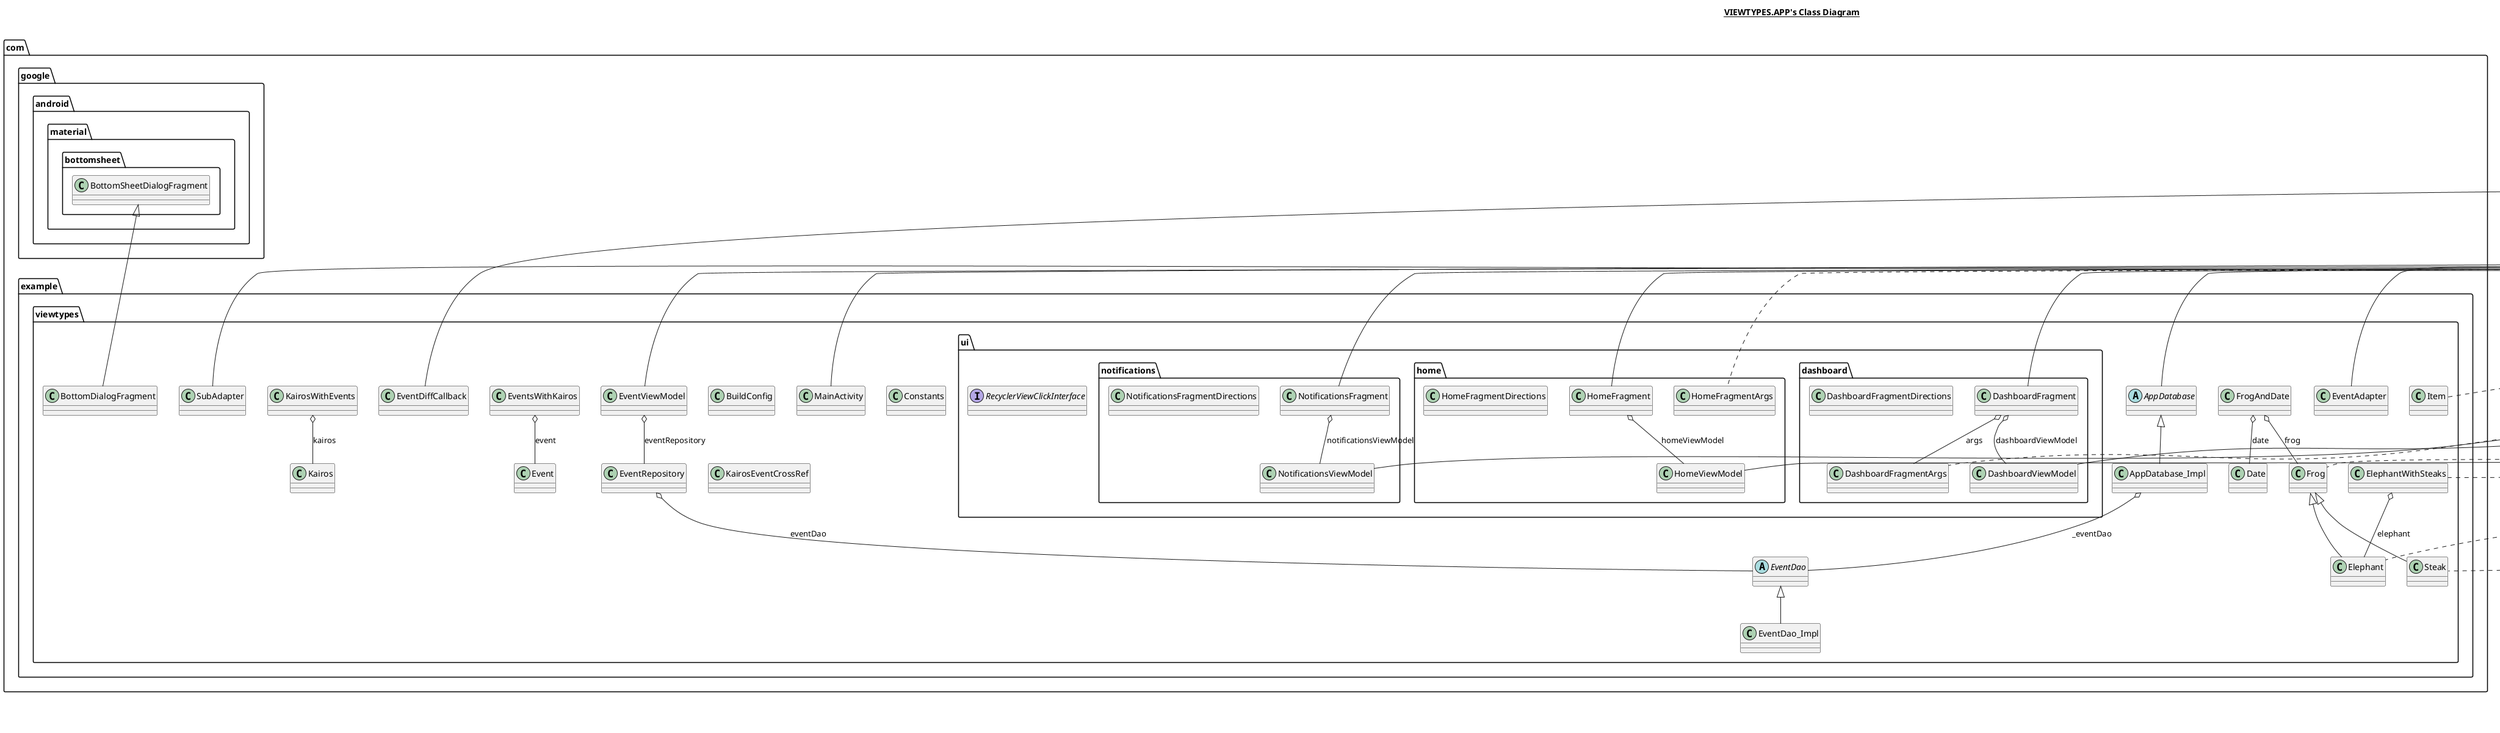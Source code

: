@startuml

title __VIEWTYPES.APP's Class Diagram__\n

  namespace com.example.viewtypes {
    abstract class com.example.viewtypes.AppDatabase {
    }
  }
  

  namespace com.example.viewtypes {
    class com.example.viewtypes.AppDatabase_Impl {
    }
  }
  

  namespace com.example.viewtypes {
    class com.example.viewtypes.BottomDialogFragment {
    }
  }
  

  namespace com.example.viewtypes {
    class com.example.viewtypes.BuildConfig {
    }
  }
  

  namespace com.example.viewtypes {
    class com.example.viewtypes.Constants {
    }
  }
  

  namespace com.example.viewtypes {
    class com.example.viewtypes.Date {
    }
  }
  

  namespace com.example.viewtypes {
    class com.example.viewtypes.Elephant {
    }
  }
  

  namespace com.example.viewtypes {
    class com.example.viewtypes.ElephantWithSteaks {
    }
  }
  

  namespace com.example.viewtypes {
    class com.example.viewtypes.Event {
    }
  }
  

  namespace com.example.viewtypes {
    class com.example.viewtypes.EventAdapter {
    }
  }
  

  namespace com.example.viewtypes {
    abstract class com.example.viewtypes.EventDao {
    }
  }
  

  namespace com.example.viewtypes {
    class com.example.viewtypes.EventDao_Impl {
    }
  }
  

  namespace com.example.viewtypes {
    class com.example.viewtypes.EventDiffCallback {
    }
  }
  

  namespace com.example.viewtypes {
    class com.example.viewtypes.EventRepository {
    }
  }
  

  namespace com.example.viewtypes {
    class com.example.viewtypes.EventViewModel {
    }
  }
  

  namespace com.example.viewtypes {
    class com.example.viewtypes.EventsWithKairos {
    }
  }
  

  namespace com.example.viewtypes {
    class com.example.viewtypes.Frog {
    }
  }
  

  namespace com.example.viewtypes {
    class com.example.viewtypes.FrogAndDate {
    }
  }
  

  namespace com.example.viewtypes {
    class com.example.viewtypes.Item {
    }
  }
  

  namespace com.example.viewtypes {
    class com.example.viewtypes.Kairos {
    }
  }
  

  namespace com.example.viewtypes {
    class com.example.viewtypes.KairosEventCrossRef {
    }
  }
  

  namespace com.example.viewtypes {
    class com.example.viewtypes.KairosWithEvents {
    }
  }
  

  namespace com.example.viewtypes {
    class com.example.viewtypes.MainActivity {
    }
  }
  

  namespace com.example.viewtypes {
    class com.example.viewtypes.Steak {
    }
  }
  

  namespace com.example.viewtypes {
    class com.example.viewtypes.SubAdapter {
    }
  }
  

  namespace com.example.viewtypes {
    namespace ui {
      interface com.example.viewtypes.ui.RecyclerViewClickInterface {
      }
    }
  }
  

  namespace com.example.viewtypes {
    namespace ui {
      namespace dashboard {
        class com.example.viewtypes.ui.dashboard.DashboardFragment {
        }
      }
    }
  }
  

  namespace com.example.viewtypes {
    namespace ui {
      namespace dashboard {
        class com.example.viewtypes.ui.dashboard.DashboardFragmentArgs {
        }
      }
    }
  }
  

  namespace com.example.viewtypes {
    namespace ui {
      namespace dashboard {
        class com.example.viewtypes.ui.dashboard.DashboardFragmentDirections {
        }
      }
    }
  }
  

  namespace com.example.viewtypes {
    namespace ui {
      namespace dashboard {
        class com.example.viewtypes.ui.dashboard.DashboardViewModel {
        }
      }
    }
  }
  

  namespace com.example.viewtypes {
    namespace ui {
      namespace home {
        class com.example.viewtypes.ui.home.HomeFragment {
        }
      }
    }
  }
  

  namespace com.example.viewtypes {
    namespace ui {
      namespace home {
        class com.example.viewtypes.ui.home.HomeFragmentArgs {
        }
      }
    }
  }
  

  namespace com.example.viewtypes {
    namespace ui {
      namespace home {
        class com.example.viewtypes.ui.home.HomeFragmentDirections {
        }
      }
    }
  }
  

  namespace com.example.viewtypes {
    namespace ui {
      namespace home {
        class com.example.viewtypes.ui.home.HomeViewModel {
        }
      }
    }
  }
  

  namespace com.example.viewtypes {
    namespace ui {
      namespace notifications {
        class com.example.viewtypes.ui.notifications.NotificationsFragment {
        }
      }
    }
  }
  

  namespace com.example.viewtypes {
    namespace ui {
      namespace notifications {
        class com.example.viewtypes.ui.notifications.NotificationsFragmentDirections {
        }
      }
    }
  }
  

  namespace com.example.viewtypes {
    namespace ui {
      namespace notifications {
        class com.example.viewtypes.ui.notifications.NotificationsViewModel {
        }
      }
    }
  }
  

  com.example.viewtypes.AppDatabase -up-|> androidx.room.RoomDatabase
  com.example.viewtypes.AppDatabase_Impl -up-|> com.example.viewtypes.AppDatabase
  com.example.viewtypes.AppDatabase_Impl o-- com.example.viewtypes.EventDao : _eventDao
  com.example.viewtypes.BottomDialogFragment -up-|> com.google.android.material.bottomsheet.BottomSheetDialogFragment
  com.example.viewtypes.Elephant .up.|> android.os.Parcelable
  com.example.viewtypes.Elephant -up-|> com.example.viewtypes.Frog
  com.example.viewtypes.ElephantWithSteaks .up.|> android.os.Parcelable
  com.example.viewtypes.ElephantWithSteaks o-- com.example.viewtypes.Elephant : elephant
  com.example.viewtypes.EventAdapter -up-|> androidx.recyclerview.widget.RecyclerView.Adapter
  com.example.viewtypes.EventDao_Impl -up-|> com.example.viewtypes.EventDao
  com.example.viewtypes.EventDiffCallback -up-|> androidx.recyclerview.widget.DiffUtil.Callback
  com.example.viewtypes.EventRepository o-- com.example.viewtypes.EventDao : eventDao
  com.example.viewtypes.EventViewModel -up-|> androidx.lifecycle.AndroidViewModel
  com.example.viewtypes.EventViewModel o-- com.example.viewtypes.EventRepository : eventRepository
  com.example.viewtypes.EventsWithKairos o-- com.example.viewtypes.Event : event
  com.example.viewtypes.Frog .up.|> android.os.Parcelable
  com.example.viewtypes.FrogAndDate o-- com.example.viewtypes.Date : date
  com.example.viewtypes.FrogAndDate o-- com.example.viewtypes.Frog : frog
  com.example.viewtypes.Item .up.|> android.os.Parcelable
  com.example.viewtypes.KairosWithEvents o-- com.example.viewtypes.Kairos : kairos
  com.example.viewtypes.MainActivity -up-|> androidx.appcompat.app.AppCompatActivity
  com.example.viewtypes.Steak .up.|> android.os.Parcelable
  com.example.viewtypes.Steak -up-|> com.example.viewtypes.Frog
  com.example.viewtypes.SubAdapter -up-|> androidx.recyclerview.widget.RecyclerView.Adapter
  com.example.viewtypes.ui.dashboard.DashboardFragment -up-|> androidx.fragment.app.Fragment
  com.example.viewtypes.ui.dashboard.DashboardFragment o-- com.example.viewtypes.ui.dashboard.DashboardFragmentArgs : args
  com.example.viewtypes.ui.dashboard.DashboardFragment o-- com.example.viewtypes.ui.dashboard.DashboardViewModel : dashboardViewModel
  com.example.viewtypes.ui.dashboard.DashboardFragmentArgs .up.|> androidx.navigation.NavArgs
  com.example.viewtypes.ui.dashboard.DashboardViewModel -up-|> androidx.lifecycle.ViewModel
  com.example.viewtypes.ui.home.HomeFragment -up-|> androidx.fragment.app.Fragment
  com.example.viewtypes.ui.home.HomeFragment o-- com.example.viewtypes.ui.home.HomeViewModel : homeViewModel
  com.example.viewtypes.ui.home.HomeFragmentArgs .up.|> androidx.navigation.NavArgs
  com.example.viewtypes.ui.home.HomeViewModel -up-|> androidx.lifecycle.ViewModel
  com.example.viewtypes.ui.notifications.NotificationsFragment -up-|> androidx.fragment.app.Fragment
  com.example.viewtypes.ui.notifications.NotificationsFragment o-- com.example.viewtypes.ui.notifications.NotificationsViewModel : notificationsViewModel
  com.example.viewtypes.ui.notifications.NotificationsViewModel -up-|> androidx.lifecycle.ViewModel


right footer


PlantUML diagram generated by SketchIt! (https://bitbucket.org/pmesmeur/sketch.it)
For more information about this tool, please contact philippe.mesmeur@gmail.com
endfooter

@enduml
